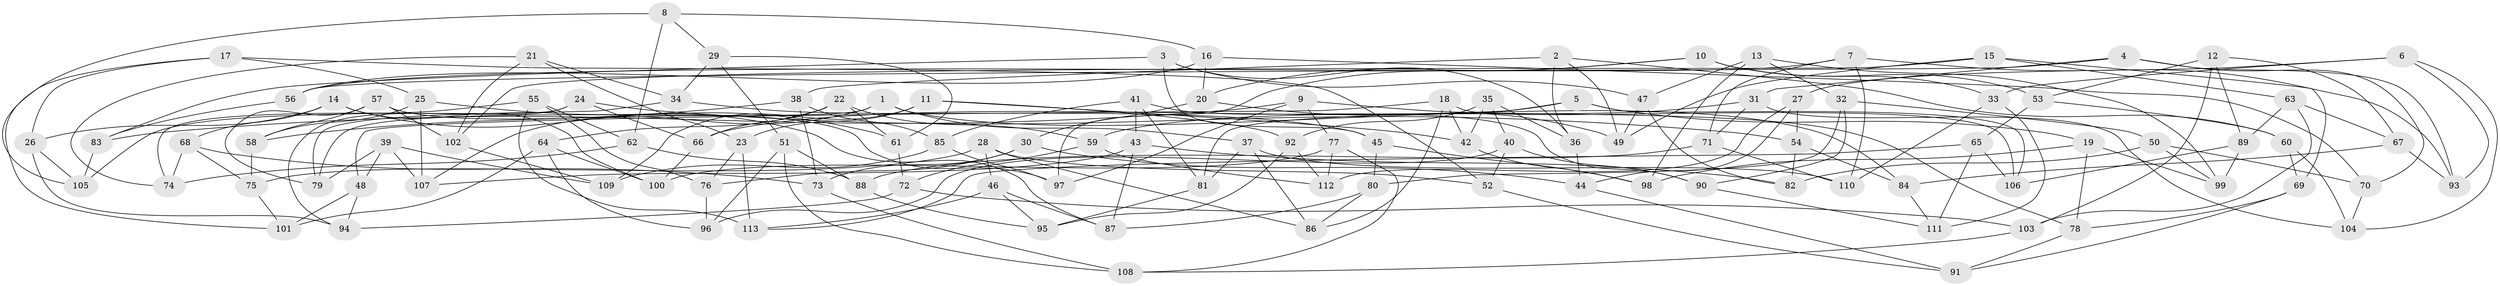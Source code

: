 // Generated by graph-tools (version 1.1) at 2025/59/03/09/25 04:59:31]
// undirected, 113 vertices, 226 edges
graph export_dot {
graph [start="1"]
  node [color=gray90,style=filled];
  1;
  2;
  3;
  4;
  5;
  6;
  7;
  8;
  9;
  10;
  11;
  12;
  13;
  14;
  15;
  16;
  17;
  18;
  19;
  20;
  21;
  22;
  23;
  24;
  25;
  26;
  27;
  28;
  29;
  30;
  31;
  32;
  33;
  34;
  35;
  36;
  37;
  38;
  39;
  40;
  41;
  42;
  43;
  44;
  45;
  46;
  47;
  48;
  49;
  50;
  51;
  52;
  53;
  54;
  55;
  56;
  57;
  58;
  59;
  60;
  61;
  62;
  63;
  64;
  65;
  66;
  67;
  68;
  69;
  70;
  71;
  72;
  73;
  74;
  75;
  76;
  77;
  78;
  79;
  80;
  81;
  82;
  83;
  84;
  85;
  86;
  87;
  88;
  89;
  90;
  91;
  92;
  93;
  94;
  95;
  96;
  97;
  98;
  99;
  100;
  101;
  102;
  103;
  104;
  105;
  106;
  107;
  108;
  109;
  110;
  111;
  112;
  113;
  1 -- 37;
  1 -- 107;
  1 -- 79;
  1 -- 84;
  2 -- 49;
  2 -- 60;
  2 -- 36;
  2 -- 38;
  3 -- 47;
  3 -- 83;
  3 -- 45;
  3 -- 36;
  4 -- 31;
  4 -- 56;
  4 -- 93;
  4 -- 70;
  5 -- 66;
  5 -- 106;
  5 -- 81;
  5 -- 19;
  6 -- 104;
  6 -- 33;
  6 -- 93;
  6 -- 27;
  7 -- 56;
  7 -- 93;
  7 -- 71;
  7 -- 110;
  8 -- 29;
  8 -- 62;
  8 -- 16;
  8 -- 105;
  9 -- 78;
  9 -- 83;
  9 -- 77;
  9 -- 97;
  10 -- 33;
  10 -- 97;
  10 -- 20;
  10 -- 53;
  11 -- 42;
  11 -- 23;
  11 -- 109;
  11 -- 92;
  12 -- 67;
  12 -- 89;
  12 -- 53;
  12 -- 103;
  13 -- 98;
  13 -- 32;
  13 -- 99;
  13 -- 47;
  14 -- 26;
  14 -- 68;
  14 -- 87;
  14 -- 100;
  15 -- 63;
  15 -- 49;
  15 -- 102;
  15 -- 69;
  16 -- 56;
  16 -- 70;
  16 -- 20;
  17 -- 101;
  17 -- 26;
  17 -- 52;
  17 -- 25;
  18 -- 106;
  18 -- 86;
  18 -- 42;
  18 -- 48;
  19 -- 99;
  19 -- 78;
  19 -- 98;
  20 -- 49;
  20 -- 30;
  21 -- 102;
  21 -- 23;
  21 -- 74;
  21 -- 34;
  22 -- 59;
  22 -- 61;
  22 -- 66;
  22 -- 64;
  23 -- 76;
  23 -- 113;
  24 -- 54;
  24 -- 94;
  24 -- 74;
  24 -- 66;
  25 -- 107;
  25 -- 58;
  25 -- 61;
  26 -- 105;
  26 -- 94;
  27 -- 44;
  27 -- 112;
  27 -- 54;
  28 -- 86;
  28 -- 75;
  28 -- 52;
  28 -- 46;
  29 -- 34;
  29 -- 51;
  29 -- 61;
  30 -- 76;
  30 -- 44;
  30 -- 73;
  31 -- 104;
  31 -- 59;
  31 -- 71;
  32 -- 90;
  32 -- 80;
  32 -- 50;
  33 -- 110;
  33 -- 111;
  34 -- 79;
  34 -- 45;
  35 -- 92;
  35 -- 36;
  35 -- 42;
  35 -- 40;
  36 -- 44;
  37 -- 110;
  37 -- 86;
  37 -- 81;
  38 -- 58;
  38 -- 73;
  38 -- 85;
  39 -- 109;
  39 -- 107;
  39 -- 79;
  39 -- 48;
  40 -- 90;
  40 -- 96;
  40 -- 52;
  41 -- 90;
  41 -- 43;
  41 -- 81;
  41 -- 85;
  42 -- 98;
  43 -- 107;
  43 -- 87;
  43 -- 82;
  44 -- 91;
  45 -- 98;
  45 -- 80;
  46 -- 87;
  46 -- 113;
  46 -- 95;
  47 -- 82;
  47 -- 49;
  48 -- 101;
  48 -- 94;
  50 -- 82;
  50 -- 70;
  50 -- 99;
  51 -- 88;
  51 -- 108;
  51 -- 96;
  52 -- 91;
  53 -- 65;
  53 -- 60;
  54 -- 84;
  54 -- 82;
  55 -- 76;
  55 -- 105;
  55 -- 113;
  55 -- 62;
  56 -- 83;
  57 -- 58;
  57 -- 79;
  57 -- 97;
  57 -- 102;
  58 -- 75;
  59 -- 112;
  59 -- 72;
  60 -- 69;
  60 -- 104;
  61 -- 72;
  62 -- 74;
  62 -- 88;
  63 -- 67;
  63 -- 89;
  63 -- 103;
  64 -- 101;
  64 -- 96;
  64 -- 100;
  65 -- 106;
  65 -- 113;
  65 -- 111;
  66 -- 100;
  67 -- 84;
  67 -- 93;
  68 -- 75;
  68 -- 73;
  68 -- 74;
  69 -- 91;
  69 -- 78;
  70 -- 104;
  71 -- 88;
  71 -- 110;
  72 -- 103;
  72 -- 94;
  73 -- 108;
  75 -- 101;
  76 -- 96;
  77 -- 112;
  77 -- 108;
  77 -- 100;
  78 -- 91;
  80 -- 87;
  80 -- 86;
  81 -- 95;
  83 -- 105;
  84 -- 111;
  85 -- 97;
  85 -- 109;
  88 -- 95;
  89 -- 99;
  89 -- 106;
  90 -- 111;
  92 -- 95;
  92 -- 112;
  102 -- 109;
  103 -- 108;
}
